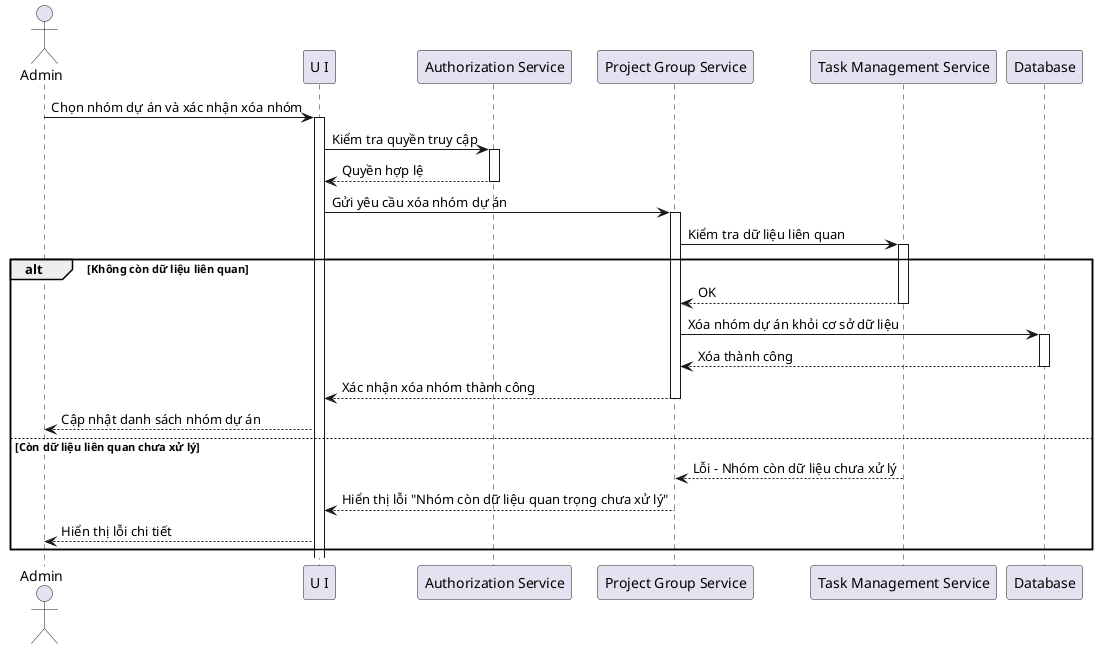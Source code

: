 @startuml
actor "Admin" as User

participant "U I" as UI
participant "Authorization Service"
participant "Project Group Service" as System
participant "Task Management Service"
participant "Database" as DB


User -> UI: Chọn nhóm dự án và xác nhận xóa nhóm
activate UI

UI -> "Authorization Service": Kiểm tra quyền truy cập
activate "Authorization Service"
"Authorization Service" --> UI: Quyền hợp lệ
deactivate "Authorization Service"

UI -> System: Gửi yêu cầu xóa nhóm dự án
activate System

System -> "Task Management Service": Kiểm tra dữ liệu liên quan
activate "Task Management Service"

alt Không còn dữ liệu liên quan
    "Task Management Service" --> System: OK
    deactivate "Task Management Service"

    System -> DB: Xóa nhóm dự án khỏi cơ sở dữ liệu
    activate DB
    DB --> System: Xóa thành công
    deactivate DB

    System --> UI: Xác nhận xóa nhóm thành công
    deactivate System
    UI --> User: Cập nhật danh sách nhóm dự án

else Còn dữ liệu liên quan chưa xử lý
    "Task Management Service" --> System: Lỗi - Nhóm còn dữ liệu chưa xử lý
    deactivate "Task Management Service"
    System --> UI: Hiển thị lỗi "Nhóm còn dữ liệu quan trọng chưa xử lý"
    UI --> User: Hiển thị lỗi chi tiết
    deactivate System
end

@enduml
